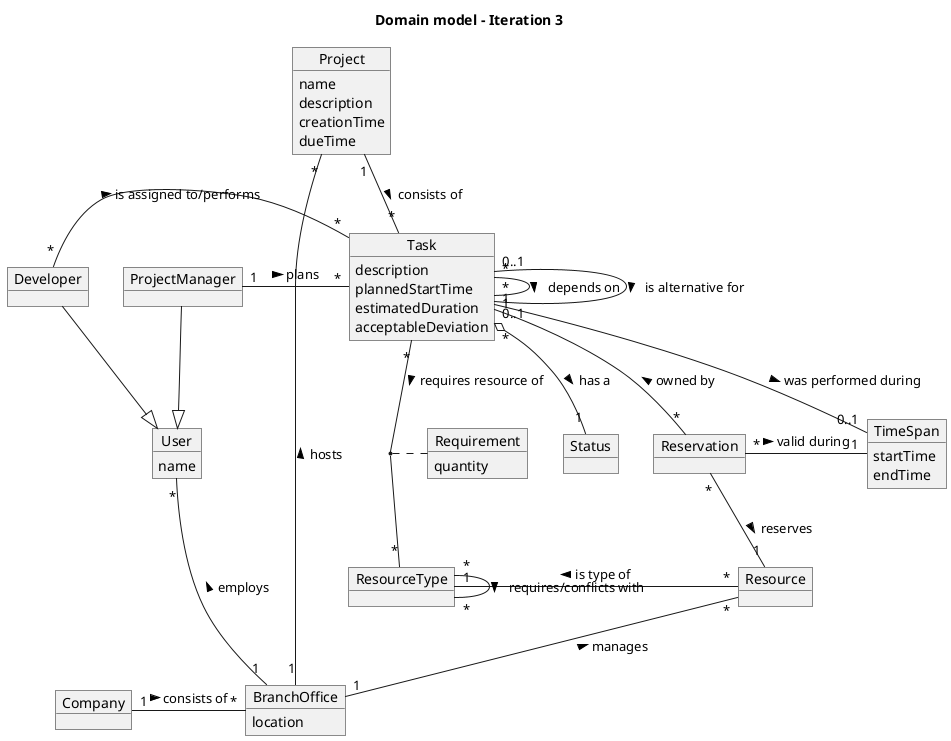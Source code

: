 @startuml

title Domain model - Iteration 3

'New domain objects

object Company

object BranchOffice {
    location
}


'Old domain objects

object Project {
    name
    description
    creationTime
    dueTime
}

object Task {
    description
    plannedStartTime
    estimatedDuration
    acceptableDeviation
}

object User {
    name
}

object Developer

object ProjectManager

object Status

object TimeSpan {
    startTime
    endTime
}

object Reservation

object Resource

object Requirement {
    quantity
}

object ResourceType


'New relations

Company "1" -right- "*" BranchOffice: consists of >
BranchOffice "1" -up- "*" Project: hosts >
BranchOffice "1" -up- "*" User: employs >
BranchOffice "1" -up- "*" Resource: manages >


'Old relations

Project "1" -- "*" Task: consists of >
Task "*" -left- "1" ProjectManager: < plans
Task "*" -left- "*" Developer: < is assigned to/performs
User <|-up- Developer
User <|-up- ProjectManager
Task "1" -down- "0..1" TimeSpan: was performed during >
Task "*" o-down- "1" Status: has a >
Task "*" -- "*" Task: depends on >
Task "0..1" -- "0..1" Task: is alternative for >
Task "1" -down- "*" Reservation: < owned by
Reservation "*" -right- "1" TimeSpan: valid during >
Resource "1" -up- "*" Reservation: < reserves
ResourceType "1" -right- "*" Resource: < is type of
ResourceType "*" -- "*" ResourceType: requires/conflicts with >
Task "*" -down- "*" ResourceType: requires resource of >
(Task, ResourceType) .. Requirement

@enduml
